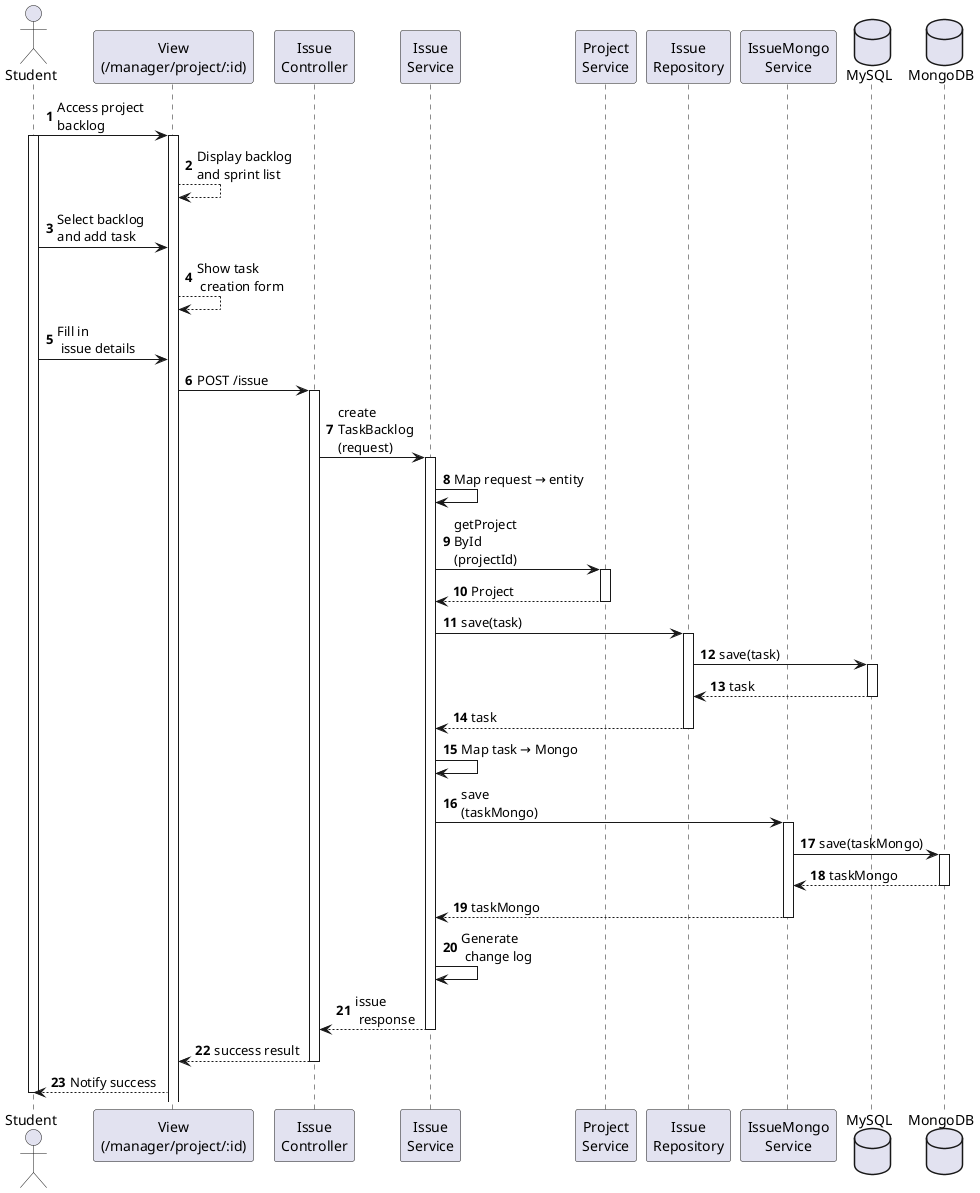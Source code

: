 @startuml
autonumber
actor "Student" as SV

participant "View\n(/manager/project/:id)" as View
participant "Issue\nController" as Controller
participant "Issue\nService" as IssueService
participant "Project\nService" as ProjectService
participant "Issue\nRepository" as IssueRepository
participant "IssueMongo\nService" as IssueMongoService
database "MySQL" as DB
database "MongoDB" as Mongo

SV -> View : Access project\nbacklog
activate SV
activate View
View --> View : Display backlog\nand sprint list
SV -> View : Select backlog\nand add task
View --> View : Show task \n creation form
SV -> View : Fill in \n issue details

View -> Controller : POST /issue
activate Controller

Controller -> IssueService : create\nTaskBacklog\n(request)
activate IssueService
IssueService -> IssueService : Map request → entity

IssueService -> ProjectService : getProject\nById\n(projectId)
activate ProjectService
ProjectService --> IssueService :  Project
deactivate ProjectService
IssueService -> IssueRepository : save(task)
activate IssueRepository
IssueRepository -> DB : save(task)
activate DB
DB --> IssueRepository :  task
deactivate DB
IssueRepository --> IssueService :  task
deactivate IssueRepository

IssueService -> IssueService : Map task → Mongo
IssueService -> IssueMongoService : save\n(taskMongo)
activate IssueMongoService
IssueMongoService -> Mongo : save(taskMongo)
activate Mongo
Mongo --> IssueMongoService :  taskMongo
deactivate Mongo
IssueMongoService --> IssueService :  taskMongo
deactivate "IssueMongoService"

IssueService -> IssueService : Generate \n change log

IssueService --> Controller :  issue \n response
deactivate IssueService

Controller --> View :  success result
deactivate Controller

View --> SV : Notify success
deactivate SV

@enduml
